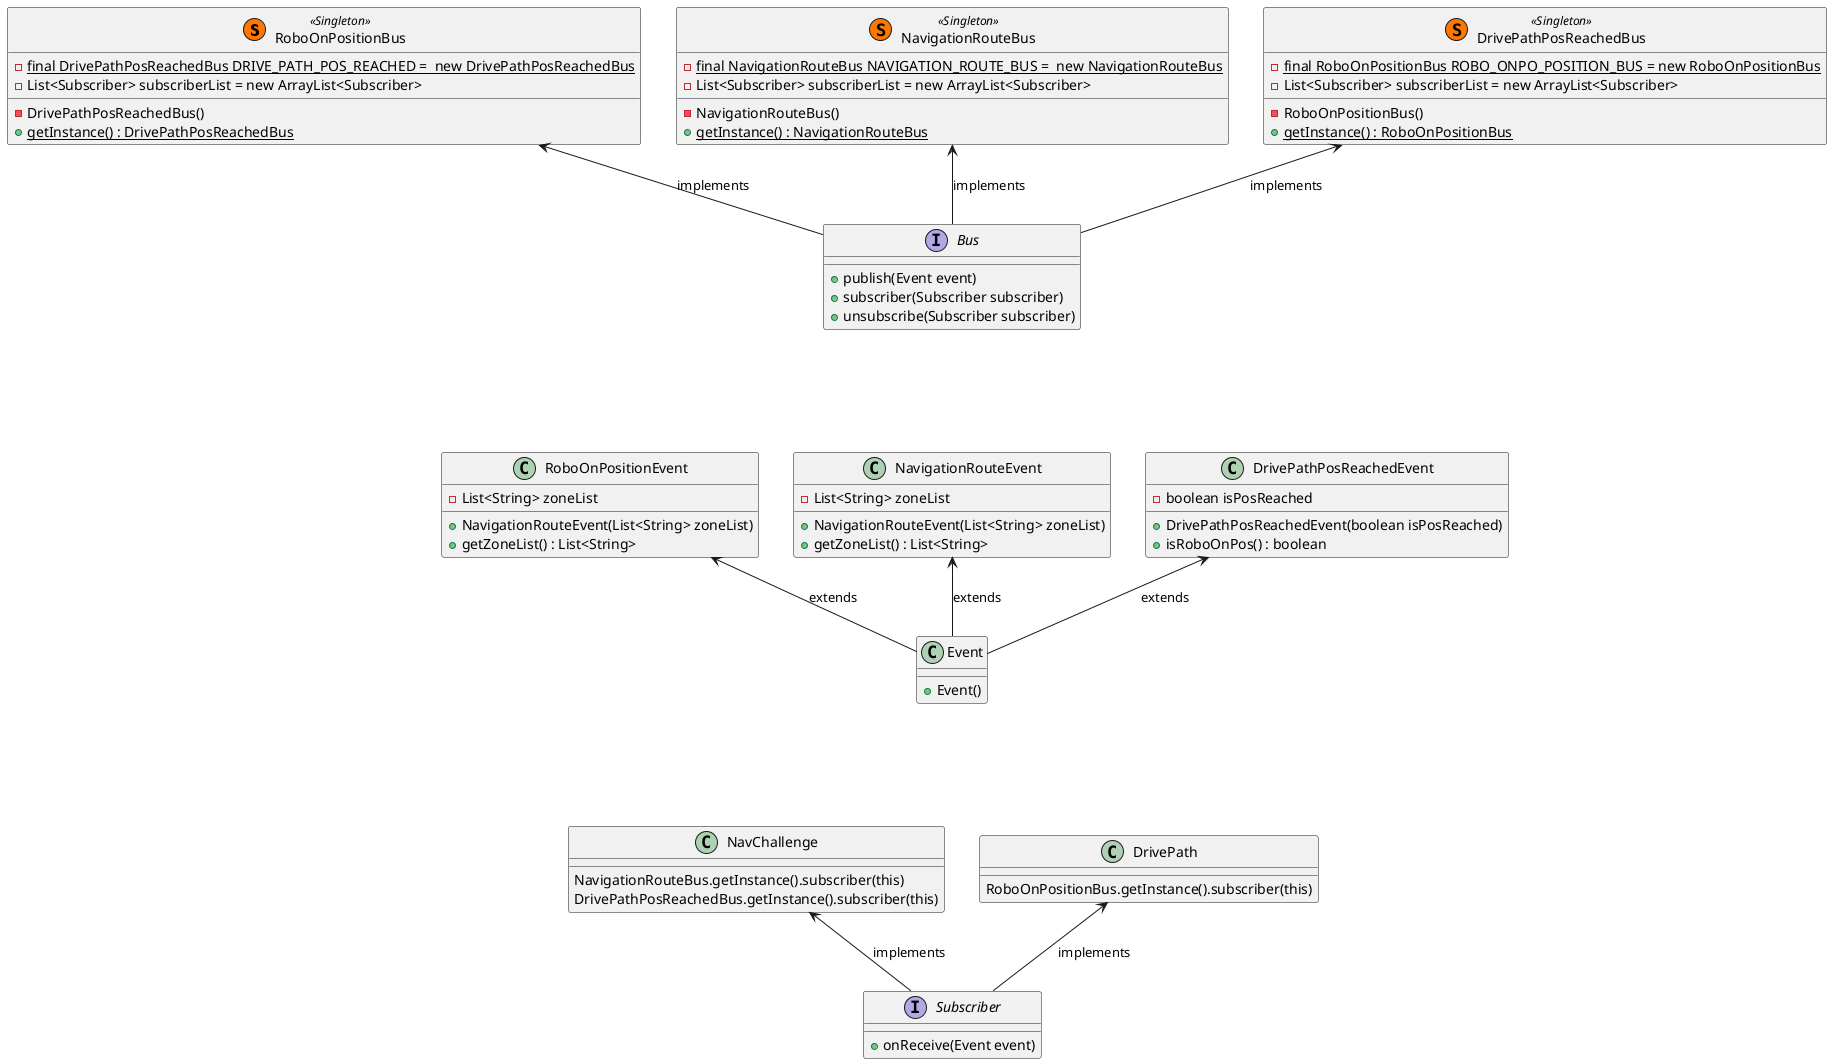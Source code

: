 @startuml

    RoboOnPositionBus <-- Bus : implements
    NavigationRouteBus <-- Bus : implements
    DrivePathPosReachedBus <-- Bus : implements
    Bus -[hidden]-- RoboOnPositionEvent
    Bus -[hidden]-- NavigationRouteEvent
    Bus -[hidden]-- DrivePathPosReachedEvent

    class RoboOnPositionBus << (S,#FF7700) Singleton >>
    class NavigationRouteBus << (S,#FF7700) Singleton >>
    class DrivePathPosReachedBus << (S,#FF7700) Singleton >>

    class RoboOnPositionBus{
        - {static} final DrivePathPosReachedBus DRIVE_PATH_POS_REACHED =  new DrivePathPosReachedBus
        - List<Subscriber> subscriberList = new ArrayList<Subscriber>
        
        -DrivePathPosReachedBus()
        + {static} getInstance() : DrivePathPosReachedBus
    }
    class NavigationRouteBus{
        - {static} final NavigationRouteBus NAVIGATION_ROUTE_BUS =  new NavigationRouteBus
        - List<Subscriber> subscriberList = new ArrayList<Subscriber>
        
        - NavigationRouteBus()
        + {static} getInstance() : NavigationRouteBus
    }

    class DrivePathPosReachedBus{
        - {static} final RoboOnPositionBus ROBO_ONPO_POSITION_BUS = new RoboOnPositionBus
        - List<Subscriber> subscriberList = new ArrayList<Subscriber>

        - RoboOnPositionBus()
        + {static} getInstance() : RoboOnPositionBus
    }

    interface Bus{
        + publish(Event event)
        + subscriber(Subscriber subscriber)
        + unsubscribe(Subscriber subscriber)
    }


    RoboOnPositionEvent <-- Event : extends
    NavigationRouteEvent <-- Event : extends
    DrivePathPosReachedEvent <-- Event : extends

    Event -[hidden]-- NavChallenge
    Event -[hidden]-- DrivePath

    class RoboOnPositionEvent{
        - List<String> zoneList
        + NavigationRouteEvent(List<String> zoneList)
        + getZoneList() : List<String>
    }

    class NavigationRouteEvent{
        - List<String> zoneList
        + NavigationRouteEvent(List<String> zoneList)
        + getZoneList() : List<String>
    }

    class DrivePathPosReachedEvent{
        - boolean isPosReached
        + DrivePathPosReachedEvent(boolean isPosReached)
        + isRoboOnPos() : boolean
    }
    class Event{
        + Event()
    }

    NavChallenge <-- Subscriber : implements
    DrivePath <-- Subscriber : implements

    interface Subscriber{
        + onReceive(Event event)
    }

    class NavChallenge{
        NavigationRouteBus.getInstance().subscriber(this)
        DrivePathPosReachedBus.getInstance().subscriber(this)
    }

    class DrivePath{
        RoboOnPositionBus.getInstance().subscriber(this)
    }

@enduml